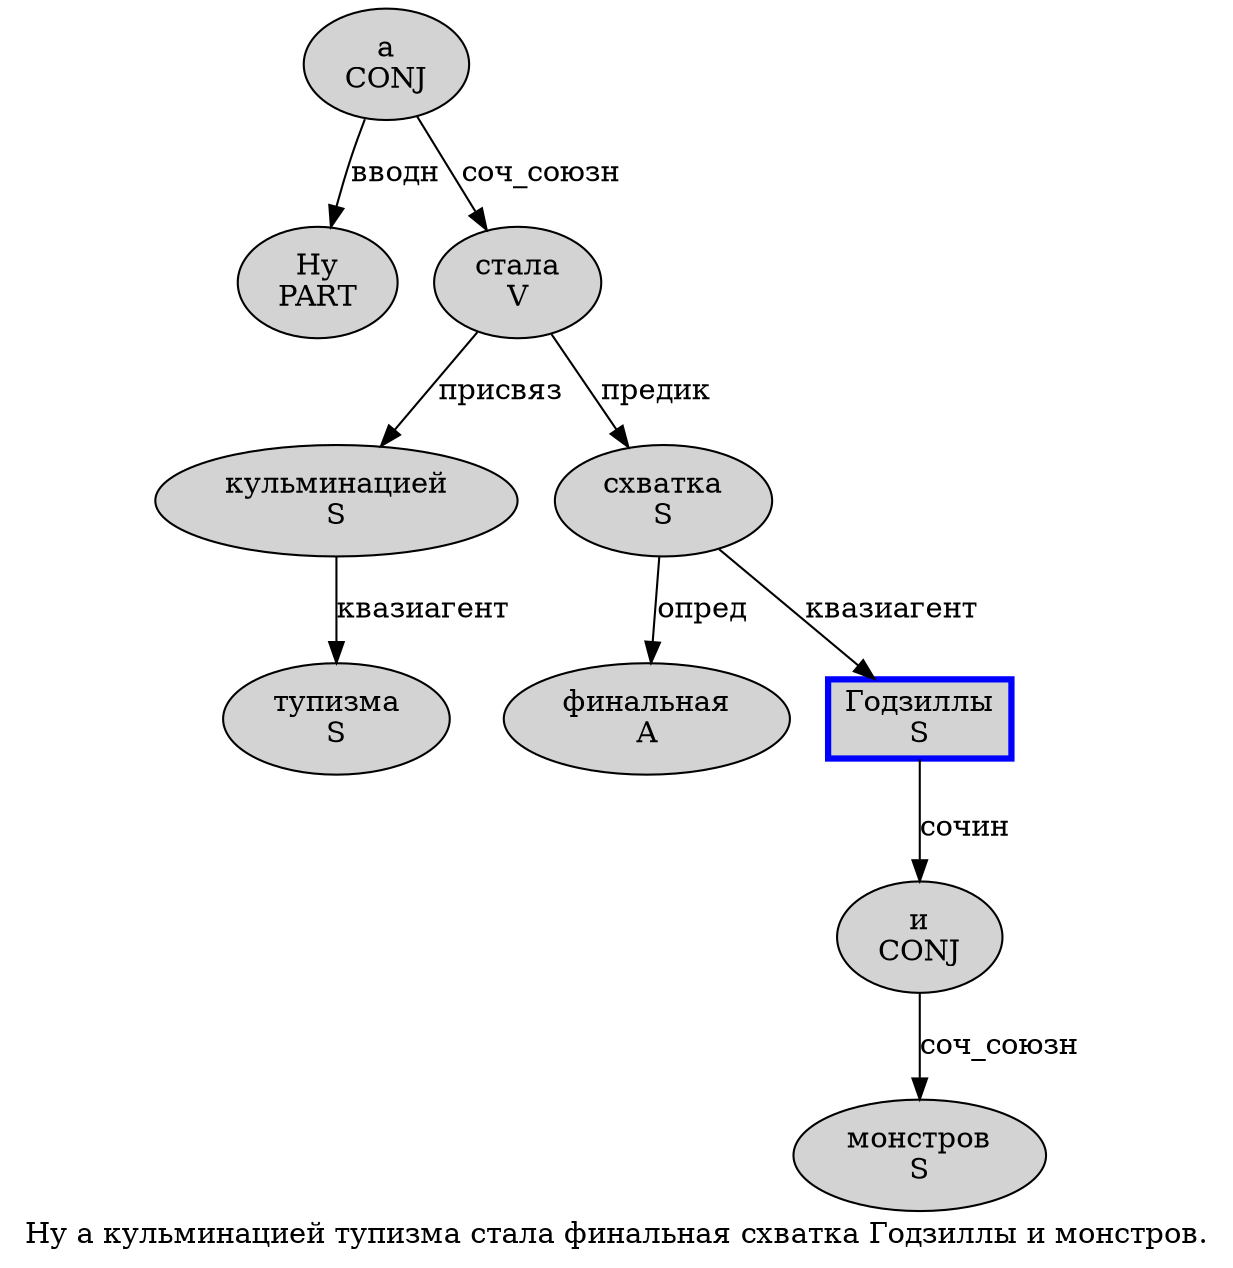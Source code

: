 digraph SENTENCE_4748 {
	graph [label="Ну а кульминацией тупизма стала финальная схватка Годзиллы и монстров."]
	node [style=filled]
		0 [label="Ну
PART" color="" fillcolor=lightgray penwidth=1 shape=ellipse]
		1 [label="а
CONJ" color="" fillcolor=lightgray penwidth=1 shape=ellipse]
		2 [label="кульминацией
S" color="" fillcolor=lightgray penwidth=1 shape=ellipse]
		3 [label="тупизма
S" color="" fillcolor=lightgray penwidth=1 shape=ellipse]
		4 [label="стала
V" color="" fillcolor=lightgray penwidth=1 shape=ellipse]
		5 [label="финальная
A" color="" fillcolor=lightgray penwidth=1 shape=ellipse]
		6 [label="схватка
S" color="" fillcolor=lightgray penwidth=1 shape=ellipse]
		7 [label="Годзиллы
S" color=blue fillcolor=lightgray penwidth=3 shape=box]
		8 [label="и
CONJ" color="" fillcolor=lightgray penwidth=1 shape=ellipse]
		9 [label="монстров
S" color="" fillcolor=lightgray penwidth=1 shape=ellipse]
			4 -> 2 [label="присвяз"]
			4 -> 6 [label="предик"]
			2 -> 3 [label="квазиагент"]
			1 -> 0 [label="вводн"]
			1 -> 4 [label="соч_союзн"]
			6 -> 5 [label="опред"]
			6 -> 7 [label="квазиагент"]
			8 -> 9 [label="соч_союзн"]
			7 -> 8 [label="сочин"]
}